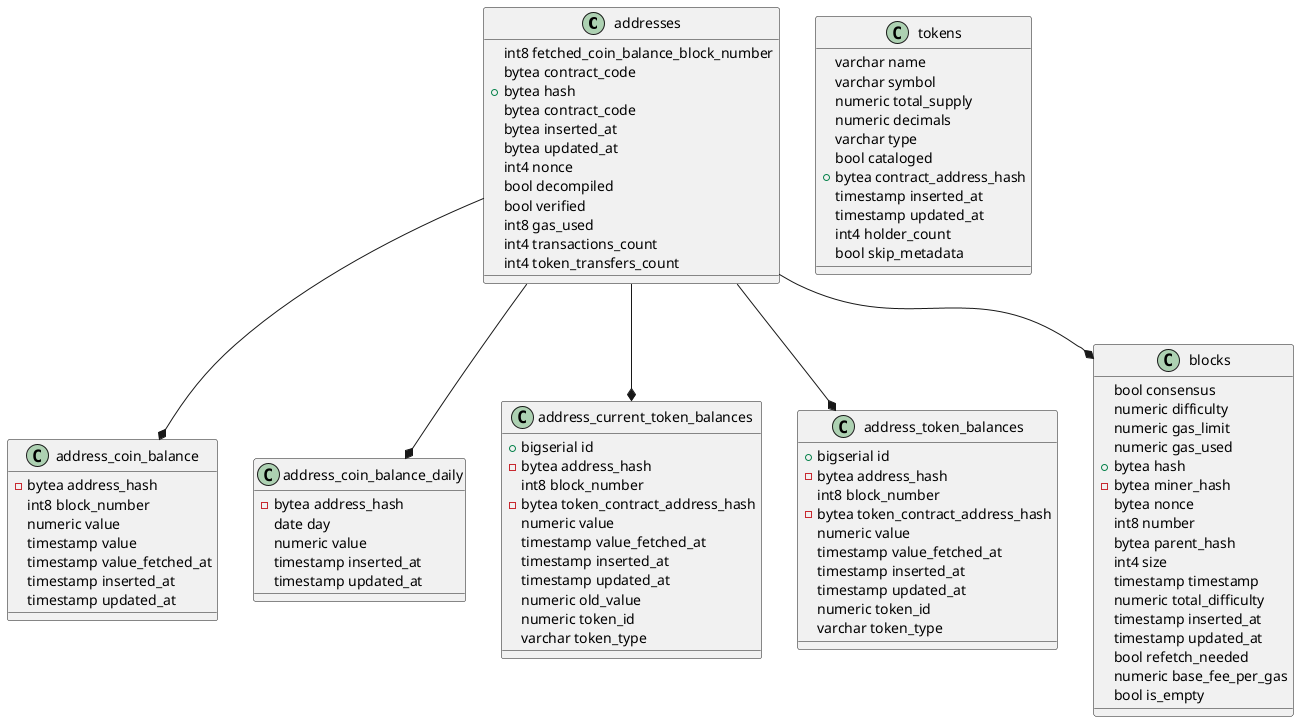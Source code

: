 @startuml
class addresses {
  int8 fetched_coin_balance_block_number
  bytea contract_code
  + bytea hash
  bytea contract_code
  bytea inserted_at
  bytea updated_at
  int4 nonce
  bool decompiled
  bool verified
  int8 gas_used
  int4 transactions_count
  int4 token_transfers_count
}

class address_coin_balance {
    - bytea address_hash
    int8 block_number
    numeric value
    timestamp value
    timestamp value_fetched_at
    timestamp inserted_at
    timestamp updated_at
}

class address_coin_balance_daily {
    - bytea address_hash
    date day
    numeric value
    timestamp inserted_at
    timestamp updated_at
}


class address_current_token_balances {
    + bigserial id
    - bytea address_hash
    int8 block_number
    - bytea token_contract_address_hash
    numeric value
    timestamp value_fetched_at
    timestamp inserted_at
    timestamp updated_at
    numeric old_value
    numeric token_id
    varchar token_type
}

class address_token_balances {
    + bigserial id
    - bytea address_hash
    int8 block_number
    - bytea token_contract_address_hash
    numeric value
    timestamp value_fetched_at
    timestamp inserted_at
    timestamp updated_at
    numeric token_id
    varchar token_type
}

class blocks {
    bool consensus
    numeric difficulty
    numeric gas_limit
    numeric gas_used
    + bytea hash
    - bytea miner_hash
    bytea nonce
    int8 number
    bytea parent_hash
    int4 size
    timestamp timestamp
    numeric total_difficulty
    timestamp inserted_at
    timestamp updated_at
    bool refetch_needed
    numeric base_fee_per_gas
    bool is_empty
}


class tokens {
    varchar name
    varchar symbol
    numeric total_supply
    numeric decimals
    varchar type
    bool cataloged
    + bytea contract_address_hash
    timestamp inserted_at
    timestamp updated_at
    int4 holder_count
    bool skip_metadata
}





addresses --* blocks
addresses --* address_coin_balance
addresses --* address_coin_balance_daily
addresses --* address_current_token_balances
addresses --* address_token_balances

@enduml
